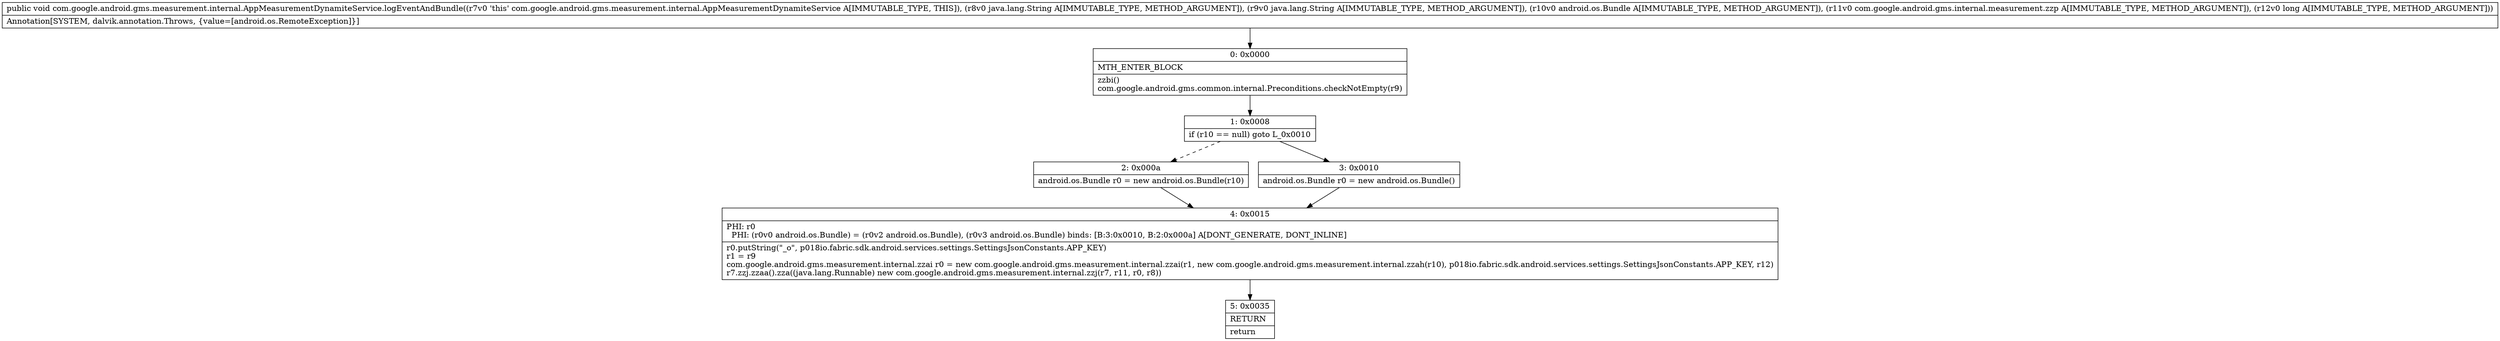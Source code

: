 digraph "CFG forcom.google.android.gms.measurement.internal.AppMeasurementDynamiteService.logEventAndBundle(Ljava\/lang\/String;Ljava\/lang\/String;Landroid\/os\/Bundle;Lcom\/google\/android\/gms\/internal\/measurement\/zzp;J)V" {
Node_0 [shape=record,label="{0\:\ 0x0000|MTH_ENTER_BLOCK\l|zzbi()\lcom.google.android.gms.common.internal.Preconditions.checkNotEmpty(r9)\l}"];
Node_1 [shape=record,label="{1\:\ 0x0008|if (r10 == null) goto L_0x0010\l}"];
Node_2 [shape=record,label="{2\:\ 0x000a|android.os.Bundle r0 = new android.os.Bundle(r10)\l}"];
Node_3 [shape=record,label="{3\:\ 0x0010|android.os.Bundle r0 = new android.os.Bundle()\l}"];
Node_4 [shape=record,label="{4\:\ 0x0015|PHI: r0 \l  PHI: (r0v0 android.os.Bundle) = (r0v2 android.os.Bundle), (r0v3 android.os.Bundle) binds: [B:3:0x0010, B:2:0x000a] A[DONT_GENERATE, DONT_INLINE]\l|r0.putString(\"_o\", p018io.fabric.sdk.android.services.settings.SettingsJsonConstants.APP_KEY)\lr1 = r9\lcom.google.android.gms.measurement.internal.zzai r0 = new com.google.android.gms.measurement.internal.zzai(r1, new com.google.android.gms.measurement.internal.zzah(r10), p018io.fabric.sdk.android.services.settings.SettingsJsonConstants.APP_KEY, r12)\lr7.zzj.zzaa().zza((java.lang.Runnable) new com.google.android.gms.measurement.internal.zzj(r7, r11, r0, r8))\l}"];
Node_5 [shape=record,label="{5\:\ 0x0035|RETURN\l|return\l}"];
MethodNode[shape=record,label="{public void com.google.android.gms.measurement.internal.AppMeasurementDynamiteService.logEventAndBundle((r7v0 'this' com.google.android.gms.measurement.internal.AppMeasurementDynamiteService A[IMMUTABLE_TYPE, THIS]), (r8v0 java.lang.String A[IMMUTABLE_TYPE, METHOD_ARGUMENT]), (r9v0 java.lang.String A[IMMUTABLE_TYPE, METHOD_ARGUMENT]), (r10v0 android.os.Bundle A[IMMUTABLE_TYPE, METHOD_ARGUMENT]), (r11v0 com.google.android.gms.internal.measurement.zzp A[IMMUTABLE_TYPE, METHOD_ARGUMENT]), (r12v0 long A[IMMUTABLE_TYPE, METHOD_ARGUMENT]))  | Annotation[SYSTEM, dalvik.annotation.Throws, \{value=[android.os.RemoteException]\}]\l}"];
MethodNode -> Node_0;
Node_0 -> Node_1;
Node_1 -> Node_2[style=dashed];
Node_1 -> Node_3;
Node_2 -> Node_4;
Node_3 -> Node_4;
Node_4 -> Node_5;
}

